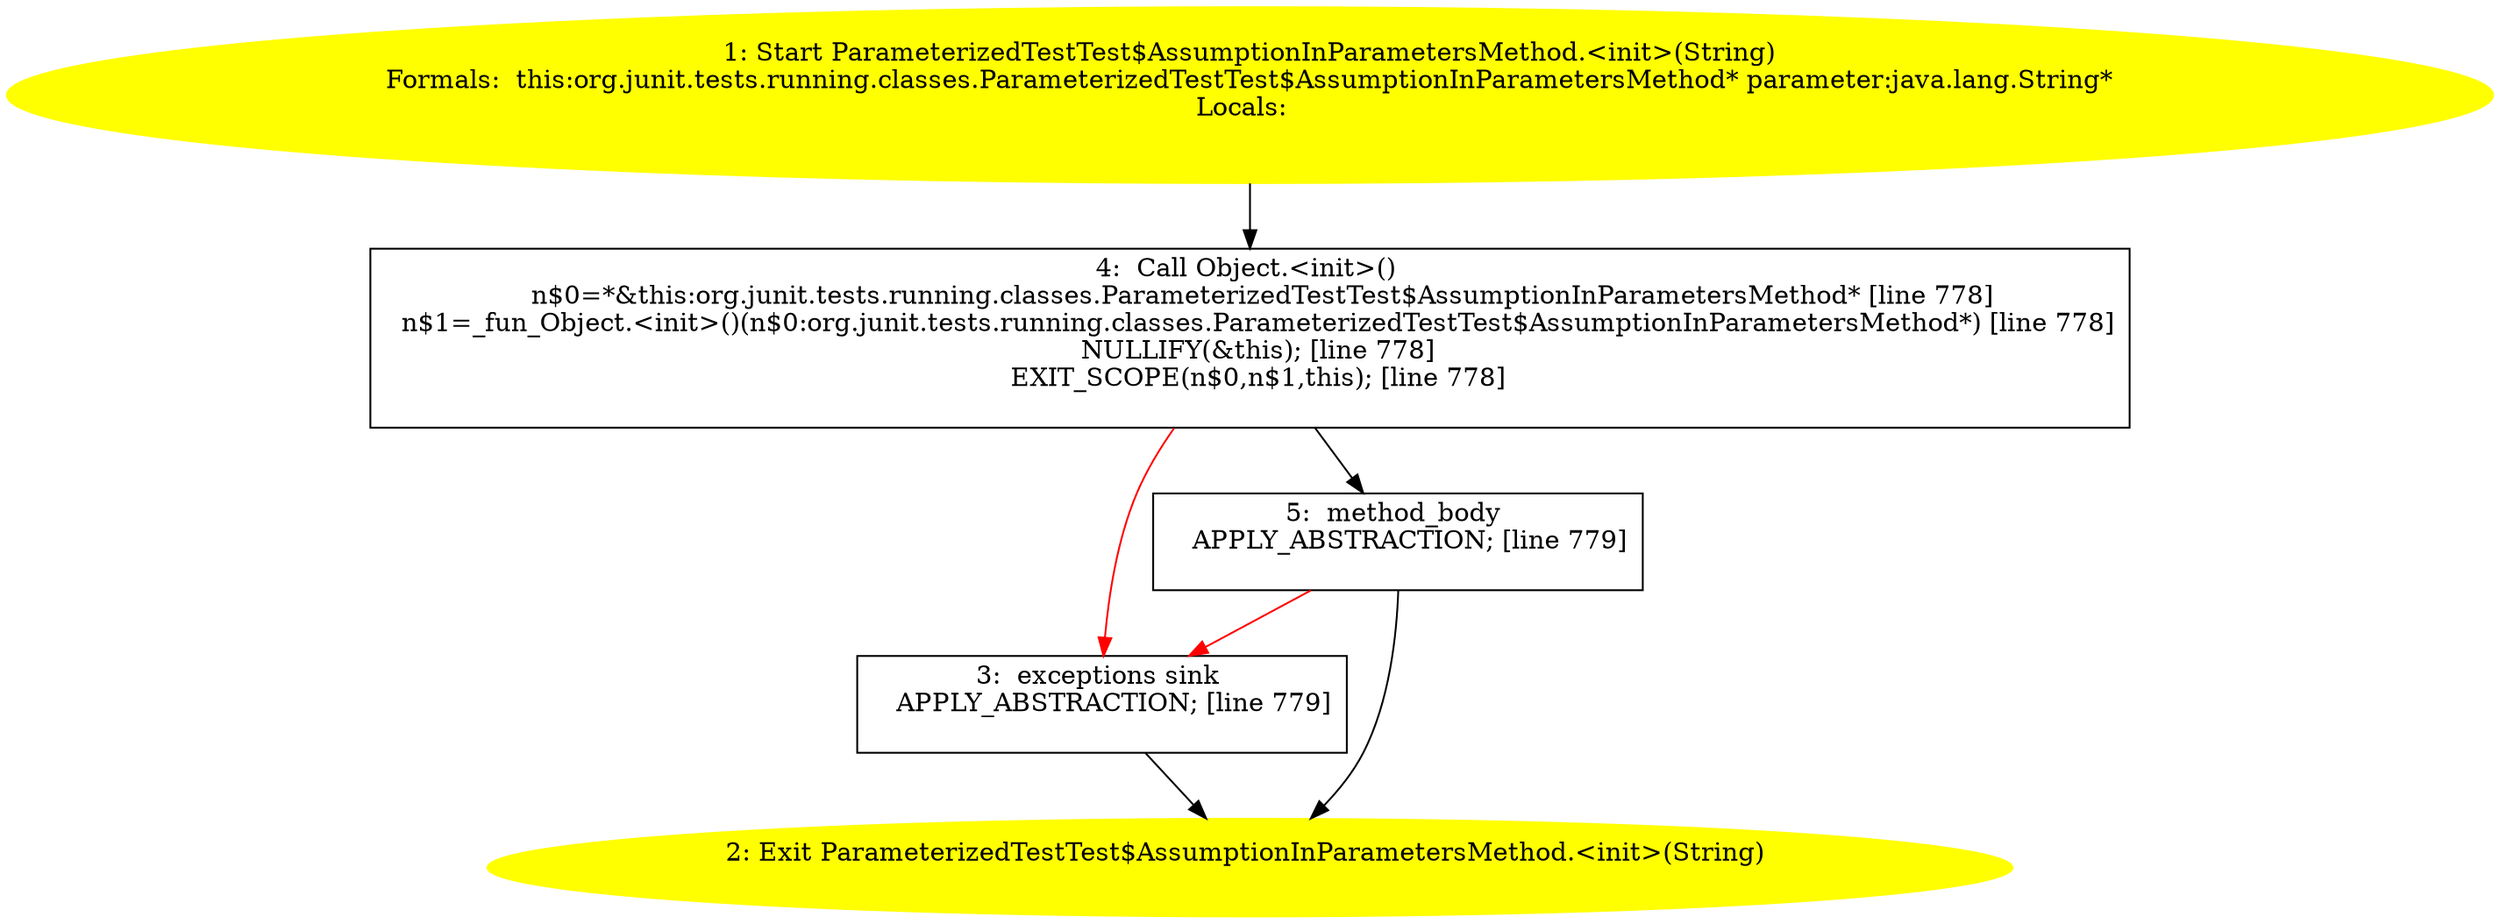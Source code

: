 /* @generated */
digraph cfg {
"org.junit.tests.running.classes.ParameterizedTestTest$AssumptionInParametersMethod.<init>(java.lang..1ee1989a77e85ce98c385f27a6853b6a_1" [label="1: Start ParameterizedTestTest$AssumptionInParametersMethod.<init>(String)\nFormals:  this:org.junit.tests.running.classes.ParameterizedTestTest$AssumptionInParametersMethod* parameter:java.lang.String*\nLocals:  \n  " color=yellow style=filled]
	

	 "org.junit.tests.running.classes.ParameterizedTestTest$AssumptionInParametersMethod.<init>(java.lang..1ee1989a77e85ce98c385f27a6853b6a_1" -> "org.junit.tests.running.classes.ParameterizedTestTest$AssumptionInParametersMethod.<init>(java.lang..1ee1989a77e85ce98c385f27a6853b6a_4" ;
"org.junit.tests.running.classes.ParameterizedTestTest$AssumptionInParametersMethod.<init>(java.lang..1ee1989a77e85ce98c385f27a6853b6a_2" [label="2: Exit ParameterizedTestTest$AssumptionInParametersMethod.<init>(String) \n  " color=yellow style=filled]
	

"org.junit.tests.running.classes.ParameterizedTestTest$AssumptionInParametersMethod.<init>(java.lang..1ee1989a77e85ce98c385f27a6853b6a_3" [label="3:  exceptions sink \n   APPLY_ABSTRACTION; [line 779]\n " shape="box"]
	

	 "org.junit.tests.running.classes.ParameterizedTestTest$AssumptionInParametersMethod.<init>(java.lang..1ee1989a77e85ce98c385f27a6853b6a_3" -> "org.junit.tests.running.classes.ParameterizedTestTest$AssumptionInParametersMethod.<init>(java.lang..1ee1989a77e85ce98c385f27a6853b6a_2" ;
"org.junit.tests.running.classes.ParameterizedTestTest$AssumptionInParametersMethod.<init>(java.lang..1ee1989a77e85ce98c385f27a6853b6a_4" [label="4:  Call Object.<init>() \n   n$0=*&this:org.junit.tests.running.classes.ParameterizedTestTest$AssumptionInParametersMethod* [line 778]\n  n$1=_fun_Object.<init>()(n$0:org.junit.tests.running.classes.ParameterizedTestTest$AssumptionInParametersMethod*) [line 778]\n  NULLIFY(&this); [line 778]\n  EXIT_SCOPE(n$0,n$1,this); [line 778]\n " shape="box"]
	

	 "org.junit.tests.running.classes.ParameterizedTestTest$AssumptionInParametersMethod.<init>(java.lang..1ee1989a77e85ce98c385f27a6853b6a_4" -> "org.junit.tests.running.classes.ParameterizedTestTest$AssumptionInParametersMethod.<init>(java.lang..1ee1989a77e85ce98c385f27a6853b6a_5" ;
	 "org.junit.tests.running.classes.ParameterizedTestTest$AssumptionInParametersMethod.<init>(java.lang..1ee1989a77e85ce98c385f27a6853b6a_4" -> "org.junit.tests.running.classes.ParameterizedTestTest$AssumptionInParametersMethod.<init>(java.lang..1ee1989a77e85ce98c385f27a6853b6a_3" [color="red" ];
"org.junit.tests.running.classes.ParameterizedTestTest$AssumptionInParametersMethod.<init>(java.lang..1ee1989a77e85ce98c385f27a6853b6a_5" [label="5:  method_body \n   APPLY_ABSTRACTION; [line 779]\n " shape="box"]
	

	 "org.junit.tests.running.classes.ParameterizedTestTest$AssumptionInParametersMethod.<init>(java.lang..1ee1989a77e85ce98c385f27a6853b6a_5" -> "org.junit.tests.running.classes.ParameterizedTestTest$AssumptionInParametersMethod.<init>(java.lang..1ee1989a77e85ce98c385f27a6853b6a_2" ;
	 "org.junit.tests.running.classes.ParameterizedTestTest$AssumptionInParametersMethod.<init>(java.lang..1ee1989a77e85ce98c385f27a6853b6a_5" -> "org.junit.tests.running.classes.ParameterizedTestTest$AssumptionInParametersMethod.<init>(java.lang..1ee1989a77e85ce98c385f27a6853b6a_3" [color="red" ];
}
